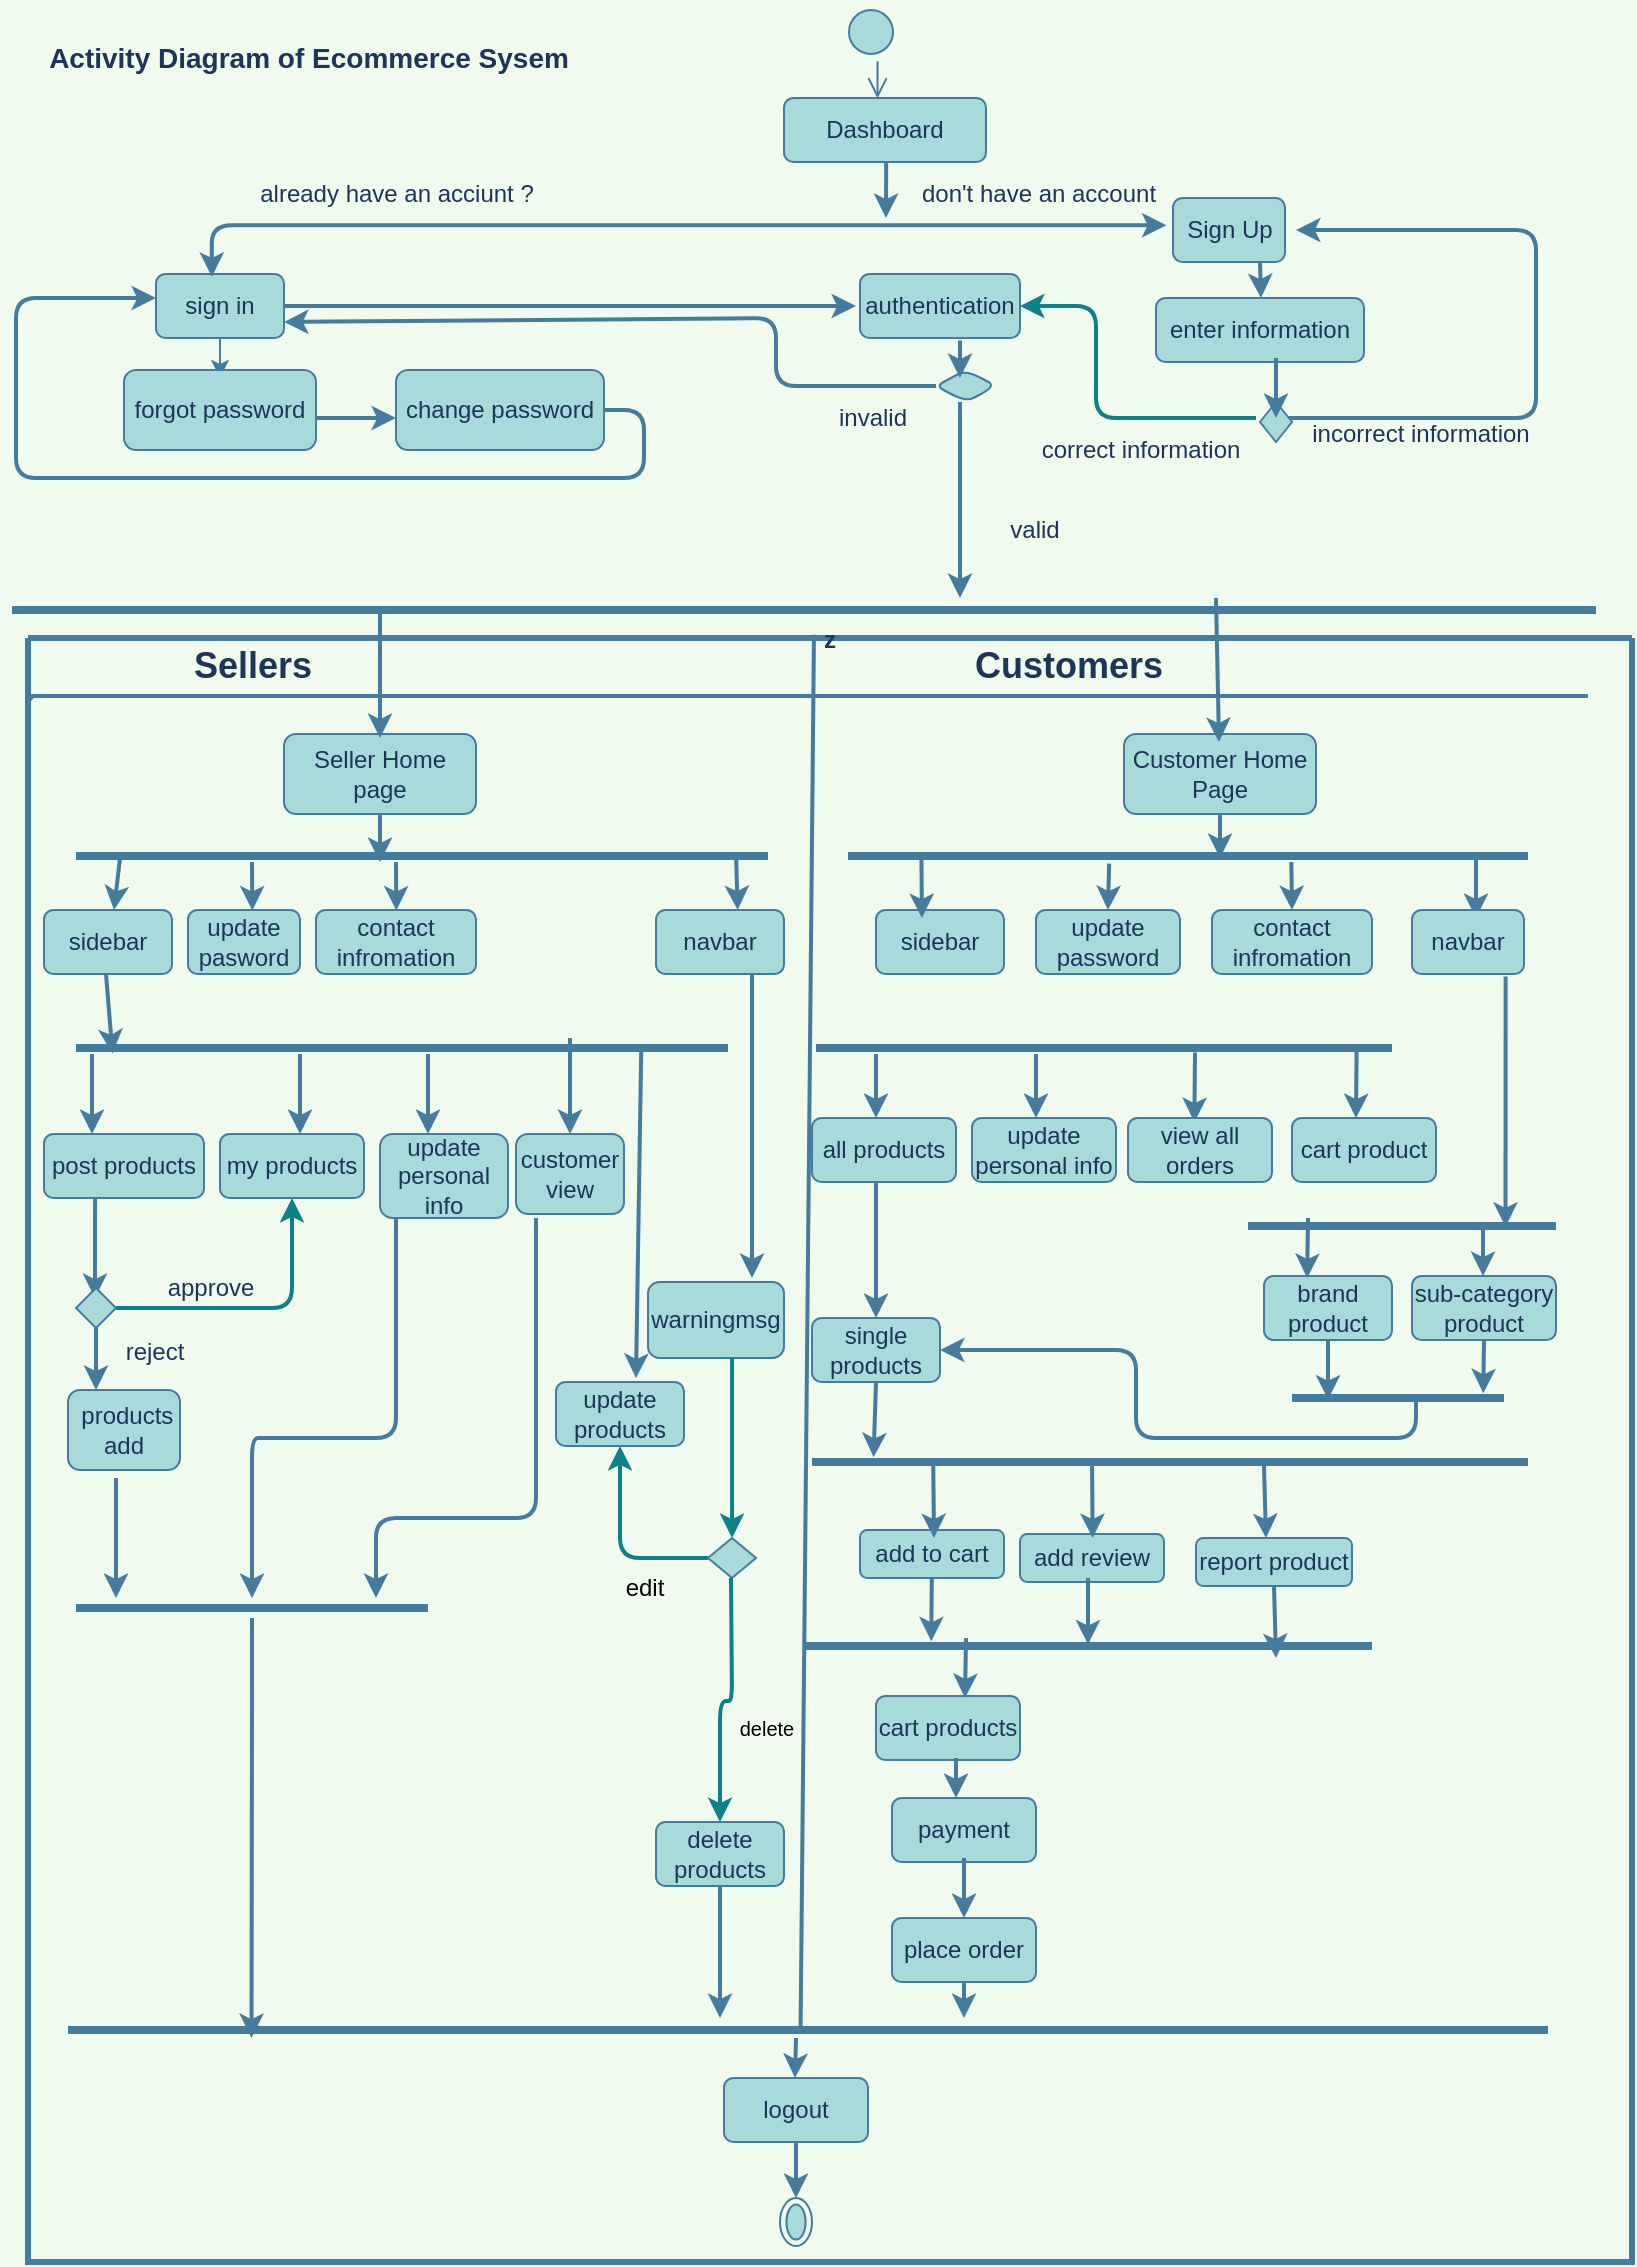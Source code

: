 <mxfile version="20.5.2" type="github">
  <diagram id="cb6AJk6jhVH4I8SNWXNZ" name="Page-1">
    <mxGraphModel dx="1038" dy="1740" grid="1" gridSize="10" guides="1" tooltips="1" connect="1" arrows="1" fold="1" page="1" pageScale="1" pageWidth="827" pageHeight="1169" background="#F1FAEE" math="0" shadow="0">
      <root>
        <mxCell id="0" />
        <mxCell id="1" parent="0" />
        <mxCell id="6mdkMLP5F0GnC8ThNtrV-1" value="" style="ellipse;html=1;shape=startState;fillColor=#A8DADC;strokeColor=#457B9D;fontColor=#1D3557;rounded=1;" parent="1" vertex="1">
          <mxGeometry x="422.5" y="-1168" width="30" height="30" as="geometry" />
        </mxCell>
        <mxCell id="6mdkMLP5F0GnC8ThNtrV-2" value="" style="edgeStyle=orthogonalEdgeStyle;html=1;verticalAlign=bottom;endArrow=open;endSize=8;labelBackgroundColor=#F1FAEE;strokeColor=#457B9D;fontColor=#1D3557;rounded=1;entryX=0.463;entryY=0.006;entryDx=0;entryDy=0;entryPerimeter=0;" parent="1" source="6mdkMLP5F0GnC8ThNtrV-1" target="6mdkMLP5F0GnC8ThNtrV-7" edge="1">
          <mxGeometry relative="1" as="geometry">
            <mxPoint x="415" y="-1120" as="targetPoint" />
            <Array as="points">
              <mxPoint x="441" y="-1140" />
              <mxPoint x="441" y="-1140" />
            </Array>
          </mxGeometry>
        </mxCell>
        <mxCell id="6mdkMLP5F0GnC8ThNtrV-4" style="edgeStyle=orthogonalEdgeStyle;orthogonalLoop=1;jettySize=auto;html=1;exitX=1;exitY=0.5;exitDx=0;exitDy=0;labelBackgroundColor=#F1FAEE;strokeColor=#457B9D;fontColor=#1D3557;rounded=1;strokeWidth=2;" parent="1" source="6mdkMLP5F0GnC8ThNtrV-5" edge="1">
          <mxGeometry relative="1" as="geometry">
            <mxPoint x="430" y="-1016" as="targetPoint" />
            <Array as="points">
              <mxPoint x="368" y="-1016" />
            </Array>
          </mxGeometry>
        </mxCell>
        <mxCell id="6mdkMLP5F0GnC8ThNtrV-5" value="sign in" style="whiteSpace=wrap;html=1;fillColor=#A8DADC;strokeColor=#457B9D;fontColor=#1D3557;rounded=1;" parent="1" vertex="1">
          <mxGeometry x="80" y="-1032" width="64" height="32" as="geometry" />
        </mxCell>
        <mxCell id="6mdkMLP5F0GnC8ThNtrV-6" value="Sign Up" style="whiteSpace=wrap;html=1;fillColor=#A8DADC;strokeColor=#457B9D;fontColor=#1D3557;rounded=1;" parent="1" vertex="1">
          <mxGeometry x="588.5" y="-1070" width="56" height="32" as="geometry" />
        </mxCell>
        <mxCell id="6mdkMLP5F0GnC8ThNtrV-7" value="Dashboard" style="whiteSpace=wrap;html=1;fillColor=#A8DADC;strokeColor=#457B9D;fontColor=#1D3557;rounded=1;" parent="1" vertex="1">
          <mxGeometry x="394" y="-1120" width="101" height="32" as="geometry" />
        </mxCell>
        <mxCell id="6mdkMLP5F0GnC8ThNtrV-9" value="already have an acciunt ?" style="text;html=1;resizable=0;autosize=1;align=center;verticalAlign=middle;points=[];fillColor=none;strokeColor=none;fontColor=#1D3557;rounded=1;" parent="1" vertex="1">
          <mxGeometry x="120" y="-1088" width="160" height="32" as="geometry" />
        </mxCell>
        <mxCell id="6mdkMLP5F0GnC8ThNtrV-11" value="enter information" style="whiteSpace=wrap;html=1;fillColor=#A8DADC;strokeColor=#457B9D;fontColor=#1D3557;rounded=1;" parent="1" vertex="1">
          <mxGeometry x="580" y="-1020" width="104" height="32" as="geometry" />
        </mxCell>
        <mxCell id="6mdkMLP5F0GnC8ThNtrV-16" value="" style="endArrow=classic;html=1;exitX=0.5;exitY=1;exitDx=0;exitDy=0;labelBackgroundColor=#F1FAEE;strokeColor=#457B9D;fontColor=#1D3557;rounded=1;" parent="1" source="6mdkMLP5F0GnC8ThNtrV-5" edge="1">
          <mxGeometry width="50" height="50" relative="1" as="geometry">
            <mxPoint x="104" y="-984" as="sourcePoint" />
            <mxPoint x="112" y="-980" as="targetPoint" />
            <Array as="points" />
          </mxGeometry>
        </mxCell>
        <mxCell id="6mdkMLP5F0GnC8ThNtrV-17" value="forgot password" style="whiteSpace=wrap;html=1;fillColor=#A8DADC;strokeColor=#457B9D;fontColor=#1D3557;rounded=1;" parent="1" vertex="1">
          <mxGeometry x="64" y="-984" width="96" height="40" as="geometry" />
        </mxCell>
        <mxCell id="6mdkMLP5F0GnC8ThNtrV-18" value="" style="endArrow=classic;html=1;labelBackgroundColor=#F1FAEE;strokeColor=#457B9D;fontColor=#1D3557;rounded=1;strokeWidth=2;" parent="1" edge="1">
          <mxGeometry width="50" height="50" relative="1" as="geometry">
            <mxPoint x="160" y="-960" as="sourcePoint" />
            <mxPoint x="200" y="-960" as="targetPoint" />
          </mxGeometry>
        </mxCell>
        <mxCell id="6mdkMLP5F0GnC8ThNtrV-19" style="edgeStyle=orthogonalEdgeStyle;orthogonalLoop=1;jettySize=auto;html=1;exitX=1;exitY=0.5;exitDx=0;exitDy=0;labelBackgroundColor=#F1FAEE;strokeColor=#457B9D;fontColor=#1D3557;rounded=1;strokeWidth=2;" parent="1" source="6mdkMLP5F0GnC8ThNtrV-20" edge="1">
          <mxGeometry relative="1" as="geometry">
            <mxPoint x="80" y="-1020" as="targetPoint" />
            <Array as="points">
              <mxPoint x="324" y="-964" />
              <mxPoint x="324" y="-930" />
              <mxPoint x="10" y="-930" />
              <mxPoint x="10" y="-1020" />
            </Array>
          </mxGeometry>
        </mxCell>
        <mxCell id="6mdkMLP5F0GnC8ThNtrV-20" value="change password" style="whiteSpace=wrap;html=1;fillStyle=auto;fillColor=#A8DADC;strokeColor=#457B9D;fontColor=#1D3557;rounded=1;" parent="1" vertex="1">
          <mxGeometry x="200" y="-984" width="104" height="40" as="geometry" />
        </mxCell>
        <mxCell id="6mdkMLP5F0GnC8ThNtrV-25" value="incorrect information" style="text;html=1;resizable=0;autosize=1;align=center;verticalAlign=middle;points=[];fillColor=none;strokeColor=none;fontColor=#1D3557;rounded=1;" parent="1" vertex="1">
          <mxGeometry x="648" y="-968" width="128" height="32" as="geometry" />
        </mxCell>
        <mxCell id="6mdkMLP5F0GnC8ThNtrV-26" value="" style="endArrow=none;html=1;strokeWidth=4;labelBackgroundColor=#F1FAEE;strokeColor=#457B9D;fontColor=#1D3557;rounded=1;" parent="1" edge="1">
          <mxGeometry relative="1" as="geometry">
            <mxPoint x="8" y="-864" as="sourcePoint" />
            <mxPoint x="800" y="-864" as="targetPoint" />
          </mxGeometry>
        </mxCell>
        <mxCell id="6mdkMLP5F0GnC8ThNtrV-27" value="correct information" style="text;html=1;resizable=0;autosize=1;align=center;verticalAlign=middle;points=[];fillColor=none;strokeColor=none;fontColor=#1D3557;rounded=1;" parent="1" vertex="1">
          <mxGeometry x="512" y="-960" width="120" height="32" as="geometry" />
        </mxCell>
        <object label="z" id="6mdkMLP5F0GnC8ThNtrV-28">
          <mxCell style="swimlane;startSize=0;strokeWidth=3;fillColor=#A8DADC;strokeColor=#457B9D;fontColor=#1D3557;rounded=1;" parent="1" vertex="1">
            <mxGeometry x="16" y="-850" width="802" height="812" as="geometry" />
          </mxCell>
        </object>
        <mxCell id="6mdkMLP5F0GnC8ThNtrV-30" value="Customers" style="text;html=1;resizable=0;autosize=1;align=center;verticalAlign=middle;points=[];fillColor=none;strokeColor=none;strokeWidth=2;shadow=0;glass=0;fontStyle=1;labelBorderColor=none;spacingTop=3;fontSize=18;fontColor=#1D3557;rounded=1;" parent="6mdkMLP5F0GnC8ThNtrV-28" vertex="1">
          <mxGeometry x="464" y="-8" width="112" height="40" as="geometry" />
        </mxCell>
        <mxCell id="6mdkMLP5F0GnC8ThNtrV-31" value="Sellers" style="text;html=1;resizable=0;autosize=1;align=center;verticalAlign=middle;points=[];fillColor=none;strokeColor=none;strokeWidth=2;shadow=0;glass=0;fontStyle=1;labelBorderColor=none;spacingTop=3;fontSize=18;fontColor=#1D3557;rounded=1;" parent="6mdkMLP5F0GnC8ThNtrV-28" vertex="1">
          <mxGeometry x="72" y="-8" width="80" height="40" as="geometry" />
        </mxCell>
        <mxCell id="6mdkMLP5F0GnC8ThNtrV-32" value="" style="endArrow=none;html=1;strokeWidth=2;labelBackgroundColor=#F1FAEE;strokeColor=#457B9D;fontColor=#1D3557;rounded=1;" parent="6mdkMLP5F0GnC8ThNtrV-28" target="6mdkMLP5F0GnC8ThNtrV-28" edge="1">
          <mxGeometry width="50" height="50" relative="1" as="geometry">
            <mxPoint x="2" y="31" as="sourcePoint" />
            <mxPoint x="992" y="32" as="targetPoint" />
          </mxGeometry>
        </mxCell>
        <mxCell id="6mdkMLP5F0GnC8ThNtrV-35" value="Seller Home page" style="whiteSpace=wrap;html=1;fillColor=#A8DADC;strokeColor=#457B9D;fontColor=#1D3557;rounded=1;" parent="6mdkMLP5F0GnC8ThNtrV-28" vertex="1">
          <mxGeometry x="128" y="48" width="96" height="40" as="geometry" />
        </mxCell>
        <mxCell id="6mdkMLP5F0GnC8ThNtrV-36" value="" style="line;strokeWidth=4;html=1;shadow=0;glass=0;labelBackgroundColor=none;labelBorderColor=none;fontFamily=Times New Roman;fontSize=18;fillColor=#A8DADC;strokeColor=#457B9D;fontColor=#1D3557;rounded=1;" parent="6mdkMLP5F0GnC8ThNtrV-28" vertex="1">
          <mxGeometry x="24" y="104" width="346" height="10" as="geometry" />
        </mxCell>
        <mxCell id="6mdkMLP5F0GnC8ThNtrV-37" value="" style="edgeStyle=none;orthogonalLoop=1;jettySize=auto;html=1;strokeWidth=2;fontSize=19;labelBackgroundColor=#F1FAEE;strokeColor=#457B9D;fontColor=#1D3557;rounded=1;" parent="6mdkMLP5F0GnC8ThNtrV-28" edge="1">
          <mxGeometry width="80" relative="1" as="geometry">
            <mxPoint x="176" y="88" as="sourcePoint" />
            <mxPoint x="176" y="112" as="targetPoint" />
            <Array as="points" />
          </mxGeometry>
        </mxCell>
        <mxCell id="6mdkMLP5F0GnC8ThNtrV-38" value="Customer Home Page" style="whiteSpace=wrap;html=1;fillColor=#A8DADC;strokeColor=#457B9D;fontColor=#1D3557;rounded=1;" parent="6mdkMLP5F0GnC8ThNtrV-28" vertex="1">
          <mxGeometry x="548" y="48" width="96" height="40" as="geometry" />
        </mxCell>
        <mxCell id="6mdkMLP5F0GnC8ThNtrV-39" value="" style="edgeStyle=none;orthogonalLoop=1;jettySize=auto;html=1;strokeWidth=2;fontSize=19;labelBackgroundColor=#F1FAEE;strokeColor=#457B9D;fontColor=#1D3557;rounded=1;exitX=0.5;exitY=1;exitDx=0;exitDy=0;" parent="6mdkMLP5F0GnC8ThNtrV-28" edge="1" source="6mdkMLP5F0GnC8ThNtrV-38">
          <mxGeometry width="80" relative="1" as="geometry">
            <mxPoint x="448" y="88" as="sourcePoint" />
            <mxPoint x="596" y="110" as="targetPoint" />
            <Array as="points" />
          </mxGeometry>
        </mxCell>
        <mxCell id="6mdkMLP5F0GnC8ThNtrV-42" value="sidebar" style="whiteSpace=wrap;html=1;fillColor=#A8DADC;strokeColor=#457B9D;fontColor=#1D3557;rounded=1;" parent="6mdkMLP5F0GnC8ThNtrV-28" vertex="1">
          <mxGeometry x="8" y="136" width="64" height="32" as="geometry" />
        </mxCell>
        <mxCell id="6mdkMLP5F0GnC8ThNtrV-43" value="contact infromation" style="whiteSpace=wrap;html=1;fillColor=#A8DADC;strokeColor=#457B9D;fontColor=#1D3557;rounded=1;" parent="6mdkMLP5F0GnC8ThNtrV-28" vertex="1">
          <mxGeometry x="144" y="136" width="80" height="32" as="geometry" />
        </mxCell>
        <mxCell id="6mdkMLP5F0GnC8ThNtrV-44" value="" style="line;strokeWidth=4;html=1;shadow=0;glass=0;labelBackgroundColor=none;labelBorderColor=none;fontFamily=Times New Roman;fontSize=18;fillColor=#A8DADC;strokeColor=#457B9D;fontColor=#1D3557;rounded=1;" parent="6mdkMLP5F0GnC8ThNtrV-28" vertex="1">
          <mxGeometry x="24" y="200" width="326" height="10" as="geometry" />
        </mxCell>
        <mxCell id="6mdkMLP5F0GnC8ThNtrV-45" value="" style="edgeStyle=none;orthogonalLoop=1;jettySize=auto;html=1;strokeWidth=2;fontSize=19;labelBackgroundColor=#F1FAEE;strokeColor=#457B9D;fontColor=#1D3557;rounded=1;" parent="6mdkMLP5F0GnC8ThNtrV-28" edge="1">
          <mxGeometry width="80" relative="1" as="geometry">
            <mxPoint x="32" y="208" as="sourcePoint" />
            <mxPoint x="32" y="248" as="targetPoint" />
            <Array as="points" />
          </mxGeometry>
        </mxCell>
        <mxCell id="6mdkMLP5F0GnC8ThNtrV-46" value="post products" style="whiteSpace=wrap;html=1;fillColor=#A8DADC;strokeColor=#457B9D;fontColor=#1D3557;rounded=1;" parent="6mdkMLP5F0GnC8ThNtrV-28" vertex="1">
          <mxGeometry x="8" y="248" width="80" height="32" as="geometry" />
        </mxCell>
        <mxCell id="6mdkMLP5F0GnC8ThNtrV-47" value="my products" style="whiteSpace=wrap;html=1;fillColor=#A8DADC;strokeColor=#457B9D;fontColor=#1D3557;rounded=1;" parent="6mdkMLP5F0GnC8ThNtrV-28" vertex="1">
          <mxGeometry x="96" y="248" width="72" height="32" as="geometry" />
        </mxCell>
        <mxCell id="6mdkMLP5F0GnC8ThNtrV-48" value="" style="line;strokeWidth=4;html=1;shadow=0;glass=0;labelBackgroundColor=none;labelBorderColor=none;fontFamily=Times New Roman;fontSize=18;fillColor=#A8DADC;strokeColor=#457B9D;fontColor=#1D3557;rounded=1;" parent="6mdkMLP5F0GnC8ThNtrV-28" vertex="1">
          <mxGeometry x="410" y="104" width="340" height="10" as="geometry" />
        </mxCell>
        <mxCell id="6mdkMLP5F0GnC8ThNtrV-49" value="sidebar" style="whiteSpace=wrap;html=1;fillColor=#A8DADC;strokeColor=#457B9D;fontColor=#1D3557;rounded=1;" parent="6mdkMLP5F0GnC8ThNtrV-28" vertex="1">
          <mxGeometry x="424" y="136" width="64" height="32" as="geometry" />
        </mxCell>
        <mxCell id="6mdkMLP5F0GnC8ThNtrV-50" value="" style="edgeStyle=none;orthogonalLoop=1;jettySize=auto;html=1;strokeWidth=2;fontSize=19;labelBackgroundColor=#F1FAEE;strokeColor=#457B9D;fontColor=#1D3557;rounded=1;entryX=0.5;entryY=0;entryDx=0;entryDy=0;exitX=0.652;exitY=0.8;exitDx=0;exitDy=0;exitPerimeter=0;" parent="6mdkMLP5F0GnC8ThNtrV-28" source="6mdkMLP5F0GnC8ThNtrV-48" edge="1" target="6mdkMLP5F0GnC8ThNtrV-51">
          <mxGeometry width="80" relative="1" as="geometry">
            <mxPoint x="594" y="109" as="sourcePoint" />
            <mxPoint x="532" y="136" as="targetPoint" />
            <Array as="points" />
          </mxGeometry>
        </mxCell>
        <mxCell id="6mdkMLP5F0GnC8ThNtrV-51" value="contact infromation" style="whiteSpace=wrap;html=1;fillColor=#A8DADC;strokeColor=#457B9D;fontColor=#1D3557;rounded=1;" parent="6mdkMLP5F0GnC8ThNtrV-28" vertex="1">
          <mxGeometry x="592" y="136" width="80" height="32" as="geometry" />
        </mxCell>
        <mxCell id="6mdkMLP5F0GnC8ThNtrV-53" value="" style="line;strokeWidth=4;html=1;shadow=0;glass=0;labelBackgroundColor=none;labelBorderColor=none;fontFamily=Times New Roman;fontSize=18;fillColor=#A8DADC;strokeColor=#457B9D;fontColor=#1D3557;rounded=1;" parent="6mdkMLP5F0GnC8ThNtrV-28" vertex="1">
          <mxGeometry x="394" y="200" width="288" height="10" as="geometry" />
        </mxCell>
        <mxCell id="6mdkMLP5F0GnC8ThNtrV-54" value="all products" style="whiteSpace=wrap;html=1;fillColor=#A8DADC;strokeColor=#457B9D;fontColor=#1D3557;rounded=1;" parent="6mdkMLP5F0GnC8ThNtrV-28" vertex="1">
          <mxGeometry x="392" y="240" width="72" height="32" as="geometry" />
        </mxCell>
        <mxCell id="6mdkMLP5F0GnC8ThNtrV-56" value="" style="edgeStyle=none;orthogonalLoop=1;jettySize=auto;html=1;strokeWidth=2;fontSize=19;labelBackgroundColor=#F1FAEE;strokeColor=#457B9D;fontColor=#1D3557;rounded=1;" parent="6mdkMLP5F0GnC8ThNtrV-28" edge="1">
          <mxGeometry width="80" relative="1" as="geometry">
            <mxPoint x="424" y="208" as="sourcePoint" />
            <mxPoint x="424" y="240" as="targetPoint" />
            <Array as="points" />
          </mxGeometry>
        </mxCell>
        <mxCell id="6mdkMLP5F0GnC8ThNtrV-57" value="" style="edgeStyle=none;orthogonalLoop=1;jettySize=auto;html=1;strokeWidth=2;fontSize=19;entryX=0.056;entryY=0.78;entryDx=0;entryDy=0;entryPerimeter=0;labelBackgroundColor=#F1FAEE;strokeColor=#457B9D;fontColor=#1D3557;rounded=1;" parent="6mdkMLP5F0GnC8ThNtrV-28" target="6mdkMLP5F0GnC8ThNtrV-44" edge="1">
          <mxGeometry width="80" relative="1" as="geometry">
            <mxPoint x="39" y="168" as="sourcePoint" />
            <mxPoint x="64.72" y="204.792" as="targetPoint" />
            <Array as="points" />
          </mxGeometry>
        </mxCell>
        <mxCell id="6mdkMLP5F0GnC8ThNtrV-58" value="" style="edgeStyle=none;orthogonalLoop=1;jettySize=auto;html=1;strokeWidth=2;fontSize=19;labelBackgroundColor=#F1FAEE;strokeColor=#457B9D;fontColor=#1D3557;rounded=1;" parent="6mdkMLP5F0GnC8ThNtrV-28" edge="1">
          <mxGeometry width="80" relative="1" as="geometry">
            <mxPoint x="200" y="208" as="sourcePoint" />
            <mxPoint x="200" y="248" as="targetPoint" />
            <Array as="points" />
          </mxGeometry>
        </mxCell>
        <mxCell id="6mdkMLP5F0GnC8ThNtrV-59" value="" style="edgeStyle=none;orthogonalLoop=1;jettySize=auto;html=1;strokeWidth=2;fontSize=19;labelBackgroundColor=#F1FAEE;strokeColor=#457B9D;fontColor=#1D3557;rounded=1;" parent="6mdkMLP5F0GnC8ThNtrV-28" edge="1">
          <mxGeometry width="80" relative="1" as="geometry">
            <mxPoint x="136" y="208" as="sourcePoint" />
            <mxPoint x="136" y="248" as="targetPoint" />
            <Array as="points" />
          </mxGeometry>
        </mxCell>
        <mxCell id="6mdkMLP5F0GnC8ThNtrV-60" value="navbar" style="whiteSpace=wrap;html=1;fillStyle=auto;strokeColor=#457B9D;fontColor=#1D3557;fillColor=#A8DADC;rounded=1;" parent="6mdkMLP5F0GnC8ThNtrV-28" vertex="1">
          <mxGeometry x="314" y="136" width="64" height="32" as="geometry" />
        </mxCell>
        <mxCell id="6mdkMLP5F0GnC8ThNtrV-69" value="update&lt;br&gt;pasword" style="whiteSpace=wrap;html=1;fillColor=#A8DADC;strokeColor=#457B9D;fontColor=#1D3557;rounded=1;" parent="6mdkMLP5F0GnC8ThNtrV-28" vertex="1">
          <mxGeometry x="80" y="136" width="56" height="32" as="geometry" />
        </mxCell>
        <mxCell id="6mdkMLP5F0GnC8ThNtrV-70" value="" style="edgeStyle=none;orthogonalLoop=1;jettySize=auto;html=1;strokeWidth=2;fontSize=19;exitX=0.384;exitY=0.88;exitDx=0;exitDy=0;exitPerimeter=0;labelBackgroundColor=#F1FAEE;strokeColor=#457B9D;fontColor=#1D3557;rounded=1;entryX=0.5;entryY=0;entryDx=0;entryDy=0;" parent="6mdkMLP5F0GnC8ThNtrV-28" edge="1" target="6mdkMLP5F0GnC8ThNtrV-84" source="6mdkMLP5F0GnC8ThNtrV-48">
          <mxGeometry width="80" relative="1" as="geometry">
            <mxPoint x="456.42" y="112" as="sourcePoint" />
            <mxPoint x="456.004" y="136.2" as="targetPoint" />
            <Array as="points" />
          </mxGeometry>
        </mxCell>
        <mxCell id="6mdkMLP5F0GnC8ThNtrV-72" value="" style="edgeStyle=none;orthogonalLoop=1;jettySize=auto;html=1;strokeWidth=2;fontSize=19;exitX=0.064;exitY=0.48;exitDx=0;exitDy=0;exitPerimeter=0;labelBackgroundColor=#F1FAEE;strokeColor=#457B9D;fontColor=#1D3557;rounded=1;" parent="6mdkMLP5F0GnC8ThNtrV-28" source="6mdkMLP5F0GnC8ThNtrV-36" edge="1">
          <mxGeometry width="80" relative="1" as="geometry">
            <mxPoint x="72" y="120" as="sourcePoint" />
            <mxPoint x="43" y="136" as="targetPoint" />
            <Array as="points" />
          </mxGeometry>
        </mxCell>
        <mxCell id="6mdkMLP5F0GnC8ThNtrV-73" value="" style="edgeStyle=none;orthogonalLoop=1;jettySize=auto;html=1;strokeWidth=2;fontSize=19;exitX=0.076;exitY=0.78;exitDx=0;exitDy=0;exitPerimeter=0;labelBackgroundColor=#F1FAEE;strokeColor=#457B9D;fontColor=#1D3557;rounded=1;" parent="6mdkMLP5F0GnC8ThNtrV-28" edge="1">
          <mxGeometry width="80" relative="1" as="geometry">
            <mxPoint x="112" y="112" as="sourcePoint" />
            <mxPoint x="112.152" y="136.2" as="targetPoint" />
            <Array as="points" />
          </mxGeometry>
        </mxCell>
        <mxCell id="6mdkMLP5F0GnC8ThNtrV-74" value="" style="edgeStyle=none;orthogonalLoop=1;jettySize=auto;html=1;strokeWidth=2;fontSize=19;exitX=0.076;exitY=0.78;exitDx=0;exitDy=0;exitPerimeter=0;labelBackgroundColor=#F1FAEE;strokeColor=#457B9D;fontColor=#1D3557;rounded=1;" parent="6mdkMLP5F0GnC8ThNtrV-28" edge="1">
          <mxGeometry width="80" relative="1" as="geometry">
            <mxPoint x="184" y="112" as="sourcePoint" />
            <mxPoint x="184.152" y="136.2" as="targetPoint" />
            <Array as="points" />
          </mxGeometry>
        </mxCell>
        <mxCell id="6mdkMLP5F0GnC8ThNtrV-75" value="" style="edgeStyle=none;orthogonalLoop=1;jettySize=auto;html=1;strokeWidth=2;fontSize=19;exitX=0.954;exitY=0.64;exitDx=0;exitDy=0;exitPerimeter=0;labelBackgroundColor=#F1FAEE;strokeColor=#457B9D;fontColor=#1D3557;rounded=1;entryX=0.638;entryY=0;entryDx=0;entryDy=0;entryPerimeter=0;" parent="6mdkMLP5F0GnC8ThNtrV-28" edge="1" target="6mdkMLP5F0GnC8ThNtrV-60" source="6mdkMLP5F0GnC8ThNtrV-36">
          <mxGeometry width="80" relative="1" as="geometry">
            <mxPoint x="264" y="112" as="sourcePoint" />
            <mxPoint x="264.152" y="136.2" as="targetPoint" />
            <Array as="points" />
          </mxGeometry>
        </mxCell>
        <mxCell id="6mdkMLP5F0GnC8ThNtrV-76" value="" style="edgeStyle=none;orthogonalLoop=1;jettySize=auto;html=1;strokeWidth=2;fontSize=19;labelBackgroundColor=#F1FAEE;strokeColor=#457B9D;fontColor=#1D3557;rounded=1;" parent="6mdkMLP5F0GnC8ThNtrV-28" edge="1">
          <mxGeometry width="80" relative="1" as="geometry">
            <mxPoint x="724" y="110" as="sourcePoint" />
            <mxPoint x="724" y="140" as="targetPoint" />
            <Array as="points" />
          </mxGeometry>
        </mxCell>
        <mxCell id="6mdkMLP5F0GnC8ThNtrV-80" value="" style="edgeStyle=none;orthogonalLoop=1;jettySize=auto;html=1;strokeWidth=2;fontSize=19;labelBackgroundColor=#F1FAEE;strokeColor=#457B9D;fontColor=#1D3557;rounded=1;" parent="6mdkMLP5F0GnC8ThNtrV-28" edge="1">
          <mxGeometry width="80" relative="1" as="geometry">
            <mxPoint x="504" y="208" as="sourcePoint" />
            <mxPoint x="504" y="240" as="targetPoint" />
            <Array as="points" />
          </mxGeometry>
        </mxCell>
        <mxCell id="6mdkMLP5F0GnC8ThNtrV-81" value="" style="edgeStyle=none;orthogonalLoop=1;jettySize=auto;html=1;strokeWidth=2;fontSize=19;labelBackgroundColor=#F1FAEE;strokeColor=#457B9D;fontColor=#1D3557;rounded=1;entryX=0.461;entryY=0.063;entryDx=0;entryDy=0;entryPerimeter=0;exitX=0.658;exitY=0.72;exitDx=0;exitDy=0;exitPerimeter=0;" parent="6mdkMLP5F0GnC8ThNtrV-28" target="6mdkMLP5F0GnC8ThNtrV-82" edge="1" source="6mdkMLP5F0GnC8ThNtrV-53">
          <mxGeometry width="80" relative="1" as="geometry">
            <mxPoint x="577" y="208" as="sourcePoint" />
            <mxPoint x="592" y="240" as="targetPoint" />
            <Array as="points" />
          </mxGeometry>
        </mxCell>
        <mxCell id="6mdkMLP5F0GnC8ThNtrV-82" value="view all orders" style="whiteSpace=wrap;html=1;fillColor=#A8DADC;strokeColor=#457B9D;fontColor=#1D3557;rounded=1;" parent="6mdkMLP5F0GnC8ThNtrV-28" vertex="1">
          <mxGeometry x="550" y="240" width="72" height="32" as="geometry" />
        </mxCell>
        <mxCell id="6mdkMLP5F0GnC8ThNtrV-83" value="navbar" style="whiteSpace=wrap;html=1;fillColor=#A8DADC;strokeColor=#457B9D;fontColor=#1D3557;rounded=1;" parent="6mdkMLP5F0GnC8ThNtrV-28" vertex="1">
          <mxGeometry x="692" y="136" width="56" height="32" as="geometry" />
        </mxCell>
        <mxCell id="6mdkMLP5F0GnC8ThNtrV-84" value="update password" style="whiteSpace=wrap;html=1;fillStyle=auto;strokeColor=#457B9D;fontColor=#1D3557;fillColor=#A8DADC;rounded=1;" parent="6mdkMLP5F0GnC8ThNtrV-28" vertex="1">
          <mxGeometry x="504" y="136" width="72" height="32" as="geometry" />
        </mxCell>
        <mxCell id="6mdkMLP5F0GnC8ThNtrV-85" value="" style="line;strokeWidth=4;html=1;shadow=0;glass=0;labelBackgroundColor=none;labelBorderColor=none;fontFamily=Times New Roman;fontSize=18;fillColor=#A8DADC;strokeColor=#457B9D;fontColor=#1D3557;rounded=1;" parent="6mdkMLP5F0GnC8ThNtrV-28" vertex="1">
          <mxGeometry x="610" y="290" width="154" height="8" as="geometry" />
        </mxCell>
        <mxCell id="6mdkMLP5F0GnC8ThNtrV-86" value="update personal info" style="whiteSpace=wrap;html=1;fillColor=#A8DADC;strokeColor=#457B9D;fontColor=#1D3557;rounded=1;" parent="6mdkMLP5F0GnC8ThNtrV-28" vertex="1">
          <mxGeometry x="472" y="240" width="72" height="32" as="geometry" />
        </mxCell>
        <mxCell id="6mdkMLP5F0GnC8ThNtrV-87" value="" style="edgeStyle=none;orthogonalLoop=1;jettySize=auto;html=1;strokeWidth=2;fontSize=19;labelBackgroundColor=#F1FAEE;strokeColor=#457B9D;fontColor=#1D3557;rounded=1;exitX=0.836;exitY=1.038;exitDx=0;exitDy=0;exitPerimeter=0;entryX=0.836;entryY=0.55;entryDx=0;entryDy=0;entryPerimeter=0;" parent="6mdkMLP5F0GnC8ThNtrV-28" source="6mdkMLP5F0GnC8ThNtrV-83" target="6mdkMLP5F0GnC8ThNtrV-85" edge="1">
          <mxGeometry width="80" relative="1" as="geometry">
            <mxPoint x="616" y="168" as="sourcePoint" />
            <mxPoint x="624" y="232" as="targetPoint" />
            <Array as="points" />
          </mxGeometry>
        </mxCell>
        <mxCell id="6mdkMLP5F0GnC8ThNtrV-88" value="cart products" style="whiteSpace=wrap;html=1;fillColor=#A8DADC;strokeColor=#457B9D;fontColor=#1D3557;rounded=1;" parent="6mdkMLP5F0GnC8ThNtrV-28" vertex="1">
          <mxGeometry x="424" y="529" width="72" height="32" as="geometry" />
        </mxCell>
        <mxCell id="6mdkMLP5F0GnC8ThNtrV-89" value="sub-category&lt;br&gt;product" style="whiteSpace=wrap;html=1;fillColor=#A8DADC;strokeColor=#457B9D;fontColor=#1D3557;rounded=1;" parent="6mdkMLP5F0GnC8ThNtrV-28" vertex="1">
          <mxGeometry x="692" y="319" width="72" height="32" as="geometry" />
        </mxCell>
        <mxCell id="6mdkMLP5F0GnC8ThNtrV-90" value="" style="line;strokeWidth=4;html=1;shadow=0;glass=0;labelBackgroundColor=none;labelBorderColor=none;fontFamily=Times New Roman;fontSize=18;fillColor=#A8DADC;strokeColor=#457B9D;fontColor=#1D3557;rounded=1;" parent="6mdkMLP5F0GnC8ThNtrV-28" vertex="1">
          <mxGeometry x="392" y="408" width="358" height="8" as="geometry" />
        </mxCell>
        <mxCell id="6mdkMLP5F0GnC8ThNtrV-91" value="" style="edgeStyle=none;orthogonalLoop=1;jettySize=auto;html=1;strokeWidth=2;fontSize=19;labelBackgroundColor=#F1FAEE;strokeColor=#457B9D;fontColor=#1D3557;rounded=1;" parent="6mdkMLP5F0GnC8ThNtrV-28" edge="1">
          <mxGeometry width="80" relative="1" as="geometry">
            <mxPoint x="424" y="272" as="sourcePoint" />
            <mxPoint x="424" y="340" as="targetPoint" />
            <Array as="points" />
          </mxGeometry>
        </mxCell>
        <mxCell id="6mdkMLP5F0GnC8ThNtrV-93" value="" style="line;strokeWidth=4;html=1;shadow=0;glass=0;labelBackgroundColor=none;labelBorderColor=none;fontFamily=Times New Roman;fontSize=18;fillColor=#A8DADC;strokeColor=#457B9D;fontColor=#1D3557;rounded=1;" parent="6mdkMLP5F0GnC8ThNtrV-28" vertex="1">
          <mxGeometry x="388" y="500" width="284" height="8" as="geometry" />
        </mxCell>
        <mxCell id="6mdkMLP5F0GnC8ThNtrV-94" value="" style="edgeStyle=none;orthogonalLoop=1;jettySize=auto;html=1;strokeWidth=2;fontSize=19;labelBackgroundColor=#F1FAEE;strokeColor=#457B9D;fontColor=#1D3557;rounded=1;exitX=0.673;exitY=0.38;exitDx=0;exitDy=0;exitPerimeter=0;" parent="6mdkMLP5F0GnC8ThNtrV-28" edge="1">
          <mxGeometry width="80" relative="1" as="geometry">
            <mxPoint x="727.5" y="295" as="sourcePoint" />
            <mxPoint x="727.5" y="319" as="targetPoint" />
            <Array as="points" />
          </mxGeometry>
        </mxCell>
        <mxCell id="6mdkMLP5F0GnC8ThNtrV-96" value="" style="edgeStyle=none;orthogonalLoop=1;jettySize=auto;html=1;strokeWidth=2;fontSize=19;labelBackgroundColor=#F1FAEE;strokeColor=#457B9D;fontColor=#1D3557;rounded=1;entryX=0.086;entryY=0.2;entryDx=0;entryDy=0;entryPerimeter=0;exitX=0.5;exitY=1;exitDx=0;exitDy=0;" parent="6mdkMLP5F0GnC8ThNtrV-28" edge="1" target="6mdkMLP5F0GnC8ThNtrV-90" source="Oom5tAi8eLz5absGuY6V-40">
          <mxGeometry width="80" relative="1" as="geometry">
            <mxPoint x="496" y="352" as="sourcePoint" />
            <mxPoint x="496" y="384" as="targetPoint" />
            <Array as="points" />
          </mxGeometry>
        </mxCell>
        <mxCell id="6mdkMLP5F0GnC8ThNtrV-97" value="" style="edgeStyle=none;orthogonalLoop=1;jettySize=auto;html=1;strokeWidth=2;fontSize=19;labelBackgroundColor=#F1FAEE;strokeColor=#457B9D;fontColor=#1D3557;rounded=1;exitX=0.5;exitY=1;exitDx=0;exitDy=0;entryX=0.902;entryY=0.2;entryDx=0;entryDy=0;entryPerimeter=0;" parent="6mdkMLP5F0GnC8ThNtrV-28" edge="1" target="Oom5tAi8eLz5absGuY6V-57" source="6mdkMLP5F0GnC8ThNtrV-89">
          <mxGeometry width="80" relative="1" as="geometry">
            <mxPoint x="576" y="352" as="sourcePoint" />
            <mxPoint x="728" y="410" as="targetPoint" />
            <Array as="points" />
          </mxGeometry>
        </mxCell>
        <mxCell id="6mdkMLP5F0GnC8ThNtrV-98" value="" style="edgeStyle=none;orthogonalLoop=1;jettySize=auto;html=1;strokeWidth=2;fontSize=19;labelBackgroundColor=#F1FAEE;strokeColor=#457B9D;fontColor=#1D3557;rounded=1;exitX=0.5;exitY=1;exitDx=0;exitDy=0;" parent="6mdkMLP5F0GnC8ThNtrV-28" edge="1" source="vLmXRLPQjOQuXW0ET_Cy-5">
          <mxGeometry width="80" relative="1" as="geometry">
            <mxPoint x="512" y="376" as="sourcePoint" />
            <mxPoint x="624" y="510" as="targetPoint" />
            <Array as="points" />
          </mxGeometry>
        </mxCell>
        <mxCell id="6mdkMLP5F0GnC8ThNtrV-102" value="" style="edgeStyle=none;orthogonalLoop=1;jettySize=auto;html=1;strokeWidth=2;fontSize=19;labelBackgroundColor=#F1FAEE;strokeColor=#457B9D;fontColor=#1D3557;rounded=1;entryX=0.5;entryY=0;entryDx=0;entryDy=0;" parent="6mdkMLP5F0GnC8ThNtrV-28" edge="1" target="6mdkMLP5F0GnC8ThNtrV-105">
          <mxGeometry width="80" relative="1" as="geometry">
            <mxPoint x="271" y="200" as="sourcePoint" />
            <mxPoint x="272" y="256" as="targetPoint" />
            <Array as="points" />
          </mxGeometry>
        </mxCell>
        <mxCell id="6mdkMLP5F0GnC8ThNtrV-103" value="update personal info" style="whiteSpace=wrap;html=1;fillColor=#A8DADC;strokeColor=#457B9D;fontColor=#1D3557;rounded=1;" parent="6mdkMLP5F0GnC8ThNtrV-28" vertex="1">
          <mxGeometry x="176" y="248" width="64" height="42" as="geometry" />
        </mxCell>
        <mxCell id="6mdkMLP5F0GnC8ThNtrV-105" value="customer view" style="whiteSpace=wrap;html=1;fillColor=#A8DADC;strokeColor=#457B9D;fontColor=#1D3557;rounded=1;" parent="6mdkMLP5F0GnC8ThNtrV-28" vertex="1">
          <mxGeometry x="244" y="248" width="54" height="40" as="geometry" />
        </mxCell>
        <mxCell id="6mdkMLP5F0GnC8ThNtrV-106" value="" style="line;strokeWidth=2;html=1;strokeColor=#457B9D;fillColor=#A8DADC;labelBackgroundColor=#F1FAEE;fontColor=#1D3557;" parent="6mdkMLP5F0GnC8ThNtrV-28" vertex="1">
          <mxGeometry y="24" width="780" height="10" as="geometry" />
        </mxCell>
        <mxCell id="6mdkMLP5F0GnC8ThNtrV-190" value="" style="line;strokeWidth=4;html=1;shadow=0;glass=0;labelBackgroundColor=none;labelBorderColor=none;fontFamily=Times New Roman;fontSize=18;fillColor=#A8DADC;strokeColor=#457B9D;fontColor=#1D3557;rounded=1;" parent="6mdkMLP5F0GnC8ThNtrV-28" vertex="1">
          <mxGeometry x="20" y="692" width="740" height="8" as="geometry" />
        </mxCell>
        <mxCell id="6mdkMLP5F0GnC8ThNtrV-202" value="" style="edgeStyle=none;orthogonalLoop=1;jettySize=auto;html=1;strokeWidth=2;fontSize=19;labelBackgroundColor=#F1FAEE;strokeColor=#457B9D;fontColor=#1D3557;rounded=1;" parent="6mdkMLP5F0GnC8ThNtrV-28" edge="1" target="vLmXRLPQjOQuXW0ET_Cy-10">
          <mxGeometry width="80" relative="1" as="geometry">
            <mxPoint x="184" y="290" as="sourcePoint" />
            <mxPoint x="183.92" y="604" as="targetPoint" />
            <Array as="points">
              <mxPoint x="184" y="400" />
              <mxPoint x="124" y="400" />
              <mxPoint x="112" y="400" />
            </Array>
          </mxGeometry>
        </mxCell>
        <mxCell id="6mdkMLP5F0GnC8ThNtrV-203" value="" style="edgeStyle=none;orthogonalLoop=1;jettySize=auto;html=1;strokeWidth=2;fontSize=19;labelBackgroundColor=#F1FAEE;strokeColor=#457B9D;fontColor=#1D3557;rounded=1;startArrow=none;" parent="6mdkMLP5F0GnC8ThNtrV-28" edge="1" source="6mdkMLP5F0GnC8ThNtrV-99">
          <mxGeometry width="80" relative="1" as="geometry">
            <mxPoint x="464" y="622" as="sourcePoint" />
            <mxPoint x="468" y="690" as="targetPoint" />
            <Array as="points" />
          </mxGeometry>
        </mxCell>
        <mxCell id="6mdkMLP5F0GnC8ThNtrV-242" value="" style="edgeStyle=none;orthogonalLoop=1;jettySize=auto;html=1;strokeWidth=2;fontSize=19;labelBackgroundColor=#F1FAEE;strokeColor=#457B9D;fontColor=#1D3557;rounded=1;entryX=0.321;entryY=0.1;entryDx=0;entryDy=0;entryPerimeter=0;" parent="6mdkMLP5F0GnC8ThNtrV-28" edge="1">
          <mxGeometry width="80" relative="1" as="geometry">
            <mxPoint x="33.52" y="280" as="sourcePoint" />
            <mxPoint x="33.496" y="330" as="targetPoint" />
            <Array as="points" />
          </mxGeometry>
        </mxCell>
        <mxCell id="6mdkMLP5F0GnC8ThNtrV-247" value="&amp;nbsp;products&lt;br&gt;add" style="whiteSpace=wrap;html=1;fillColor=#A8DADC;strokeColor=#457B9D;fontColor=#1D3557;rounded=1;" parent="6mdkMLP5F0GnC8ThNtrV-28" vertex="1">
          <mxGeometry x="20" y="376" width="56" height="40" as="geometry" />
        </mxCell>
        <mxCell id="6mdkMLP5F0GnC8ThNtrV-251" value="approve" style="text;html=1;align=center;verticalAlign=middle;resizable=0;points=[];autosize=1;strokeColor=none;fillColor=none;fontColor=#1D3557;" parent="6mdkMLP5F0GnC8ThNtrV-28" vertex="1">
          <mxGeometry x="56" y="310" width="70" height="30" as="geometry" />
        </mxCell>
        <mxCell id="6mdkMLP5F0GnC8ThNtrV-252" value="reject" style="text;html=1;resizable=0;autosize=1;align=center;verticalAlign=middle;points=[];fillColor=none;strokeColor=none;fontColor=#1D3557;rounded=1;" parent="6mdkMLP5F0GnC8ThNtrV-28" vertex="1">
          <mxGeometry x="38" y="342" width="50" height="30" as="geometry" />
        </mxCell>
        <mxCell id="vLmXRLPQjOQuXW0ET_Cy-4" value="add review" style="whiteSpace=wrap;html=1;fillColor=#A8DADC;strokeColor=#457B9D;fontColor=#1D3557;rounded=1;" parent="6mdkMLP5F0GnC8ThNtrV-28" vertex="1">
          <mxGeometry x="496" y="448" width="72" height="24" as="geometry" />
        </mxCell>
        <mxCell id="vLmXRLPQjOQuXW0ET_Cy-5" value="report product" style="whiteSpace=wrap;html=1;fillColor=#A8DADC;strokeColor=#457B9D;fontColor=#1D3557;rounded=1;" parent="6mdkMLP5F0GnC8ThNtrV-28" vertex="1">
          <mxGeometry x="584" y="450" width="78" height="24" as="geometry" />
        </mxCell>
        <mxCell id="vLmXRLPQjOQuXW0ET_Cy-7" value="" style="edgeStyle=none;orthogonalLoop=1;jettySize=auto;html=1;strokeWidth=2;fontSize=19;labelBackgroundColor=#F1FAEE;strokeColor=#457B9D;fontColor=#1D3557;rounded=1;entryX=0.17;entryY=0.6;entryDx=0;entryDy=0;entryPerimeter=0;exitX=0.5;exitY=1;exitDx=0;exitDy=0;" parent="6mdkMLP5F0GnC8ThNtrV-28" edge="1" target="Oom5tAi8eLz5absGuY6V-57" source="6mdkMLP5F0GnC8ThNtrV-223">
          <mxGeometry width="80" relative="1" as="geometry">
            <mxPoint x="603.5" y="376" as="sourcePoint" />
            <mxPoint x="603.5" y="400" as="targetPoint" />
            <Array as="points" />
          </mxGeometry>
        </mxCell>
        <mxCell id="vLmXRLPQjOQuXW0ET_Cy-8" value="" style="edgeStyle=none;orthogonalLoop=1;jettySize=auto;html=1;strokeWidth=2;fontSize=19;labelBackgroundColor=#F1FAEE;strokeColor=#457B9D;fontColor=#1D3557;rounded=1;startArrow=none;entryX=0.5;entryY=0.4;entryDx=0;entryDy=0;entryPerimeter=0;" parent="6mdkMLP5F0GnC8ThNtrV-28" target="6mdkMLP5F0GnC8ThNtrV-93" edge="1">
          <mxGeometry width="80" relative="1" as="geometry">
            <mxPoint x="530" y="470" as="sourcePoint" />
            <mxPoint x="673.705" y="441.2" as="targetPoint" />
            <Array as="points" />
          </mxGeometry>
        </mxCell>
        <mxCell id="vLmXRLPQjOQuXW0ET_Cy-10" value="" style="line;strokeWidth=4;html=1;shadow=0;glass=0;labelBackgroundColor=none;labelBorderColor=none;fontFamily=Times New Roman;fontSize=18;fillColor=#A8DADC;strokeColor=#457B9D;fontColor=#1D3557;rounded=1;" parent="6mdkMLP5F0GnC8ThNtrV-28" vertex="1">
          <mxGeometry x="24" y="480" width="176" height="10" as="geometry" />
        </mxCell>
        <mxCell id="vLmXRLPQjOQuXW0ET_Cy-13" value="" style="edgeStyle=none;orthogonalLoop=1;jettySize=auto;html=1;strokeWidth=2;fontSize=19;labelBackgroundColor=#F1FAEE;strokeColor=#457B9D;fontColor=#1D3557;rounded=1;" parent="6mdkMLP5F0GnC8ThNtrV-28" edge="1">
          <mxGeometry width="80" relative="1" as="geometry">
            <mxPoint x="254" y="290" as="sourcePoint" />
            <mxPoint x="174" y="480" as="targetPoint" />
            <Array as="points">
              <mxPoint x="254" y="440" />
              <mxPoint x="214" y="440" />
              <mxPoint x="174" y="440" />
            </Array>
          </mxGeometry>
        </mxCell>
        <mxCell id="6mdkMLP5F0GnC8ThNtrV-206" value="" style="edgeStyle=none;orthogonalLoop=1;jettySize=auto;html=1;strokeWidth=2;fontSize=19;labelBackgroundColor=#F1FAEE;strokeColor=#457B9D;fontColor=#1D3557;rounded=1;" parent="6mdkMLP5F0GnC8ThNtrV-28" edge="1">
          <mxGeometry width="80" relative="1" as="geometry">
            <mxPoint x="594" y="-20" as="sourcePoint" />
            <mxPoint x="595.5" y="52" as="targetPoint" />
            <Array as="points" />
          </mxGeometry>
        </mxCell>
        <mxCell id="6mdkMLP5F0GnC8ThNtrV-228" value="" style="endArrow=none;html=1;rounded=1;strokeColor=#457B9D;strokeWidth=2;exitX=0.49;exitY=-0.002;exitDx=0;exitDy=0;labelBackgroundColor=#F1FAEE;fontColor=#1D3557;entryX=0.495;entryY=0.3;entryDx=0;entryDy=0;entryPerimeter=0;exitPerimeter=0;" parent="6mdkMLP5F0GnC8ThNtrV-28" source="6mdkMLP5F0GnC8ThNtrV-28" edge="1" target="6mdkMLP5F0GnC8ThNtrV-190">
          <mxGeometry width="50" height="50" relative="1" as="geometry">
            <mxPoint x="312" y="-10" as="sourcePoint" />
            <mxPoint x="352" y="690" as="targetPoint" />
          </mxGeometry>
        </mxCell>
        <mxCell id="Oom5tAi8eLz5absGuY6V-16" value="warningmsg" style="whiteSpace=wrap;html=1;fillColor=#A8DADC;strokeColor=#457B9D;fontColor=#1D3557;rounded=1;" vertex="1" parent="6mdkMLP5F0GnC8ThNtrV-28">
          <mxGeometry x="310" y="322" width="68" height="38" as="geometry" />
        </mxCell>
        <mxCell id="6mdkMLP5F0GnC8ThNtrV-245" value="" style="rhombus;whiteSpace=wrap;html=1;strokeColor=#457B9D;fontColor=#1D3557;fillColor=#A8DADC;" parent="6mdkMLP5F0GnC8ThNtrV-28" vertex="1">
          <mxGeometry x="24" y="325" width="20" height="20" as="geometry" />
        </mxCell>
        <mxCell id="vLmXRLPQjOQuXW0ET_Cy-1" style="edgeStyle=orthogonalEdgeStyle;rounded=1;orthogonalLoop=1;jettySize=auto;html=1;entryX=0.5;entryY=1;entryDx=0;entryDy=0;fillColor=#b0e3e6;strokeColor=#0e8088;strokeWidth=2;" parent="6mdkMLP5F0GnC8ThNtrV-28" source="6mdkMLP5F0GnC8ThNtrV-245" target="6mdkMLP5F0GnC8ThNtrV-47" edge="1">
          <mxGeometry relative="1" as="geometry">
            <Array as="points">
              <mxPoint x="132" y="335" />
            </Array>
          </mxGeometry>
        </mxCell>
        <mxCell id="6mdkMLP5F0GnC8ThNtrV-246" value="" style="edgeStyle=none;orthogonalLoop=1;jettySize=auto;html=1;strokeWidth=2;fontSize=19;labelBackgroundColor=#F1FAEE;strokeColor=#457B9D;fontColor=#1D3557;rounded=1;exitX=0.5;exitY=1;exitDx=0;exitDy=0;entryX=0.25;entryY=0;entryDx=0;entryDy=0;" parent="6mdkMLP5F0GnC8ThNtrV-28" source="6mdkMLP5F0GnC8ThNtrV-245" edge="1" target="6mdkMLP5F0GnC8ThNtrV-247">
          <mxGeometry width="80" relative="1" as="geometry">
            <mxPoint x="184" y="450" as="sourcePoint" />
            <mxPoint x="155" y="400" as="targetPoint" />
            <Array as="points" />
          </mxGeometry>
        </mxCell>
        <mxCell id="vLmXRLPQjOQuXW0ET_Cy-11" value="" style="edgeStyle=none;orthogonalLoop=1;jettySize=auto;html=1;strokeWidth=2;fontSize=19;labelBackgroundColor=#F1FAEE;strokeColor=#457B9D;fontColor=#1D3557;rounded=1;" parent="6mdkMLP5F0GnC8ThNtrV-28" edge="1">
          <mxGeometry width="80" relative="1" as="geometry">
            <mxPoint x="44" y="420" as="sourcePoint" />
            <mxPoint x="44" y="480" as="targetPoint" />
            <Array as="points" />
          </mxGeometry>
        </mxCell>
        <mxCell id="Oom5tAi8eLz5absGuY6V-22" value="" style="edgeStyle=none;orthogonalLoop=1;jettySize=auto;html=1;strokeWidth=2;fontSize=19;labelBackgroundColor=#F1FAEE;strokeColor=#457B9D;fontColor=#1D3557;rounded=1;exitX=0.75;exitY=1;exitDx=0;exitDy=0;" edge="1" parent="6mdkMLP5F0GnC8ThNtrV-28" source="6mdkMLP5F0GnC8ThNtrV-60">
          <mxGeometry width="80" relative="1" as="geometry">
            <mxPoint x="334" y="190" as="sourcePoint" />
            <mxPoint x="362" y="320" as="targetPoint" />
            <Array as="points" />
          </mxGeometry>
        </mxCell>
        <mxCell id="Oom5tAi8eLz5absGuY6V-23" value="" style="edgeStyle=none;orthogonalLoop=1;jettySize=auto;html=1;strokeWidth=2;fontSize=19;labelBackgroundColor=#F1FAEE;strokeColor=#457B9D;fontColor=#1D3557;rounded=1;exitX=0.867;exitY=0.48;exitDx=0;exitDy=0;exitPerimeter=0;" edge="1" parent="6mdkMLP5F0GnC8ThNtrV-28" source="6mdkMLP5F0GnC8ThNtrV-44">
          <mxGeometry width="80" relative="1" as="geometry">
            <mxPoint x="298" y="310" as="sourcePoint" />
            <mxPoint x="304" y="370" as="targetPoint" />
            <Array as="points" />
          </mxGeometry>
        </mxCell>
        <mxCell id="Oom5tAi8eLz5absGuY6V-24" value="update products" style="whiteSpace=wrap;html=1;fillColor=#A8DADC;strokeColor=#457B9D;fontColor=#1D3557;rounded=1;" vertex="1" parent="6mdkMLP5F0GnC8ThNtrV-28">
          <mxGeometry x="264" y="372" width="64" height="32" as="geometry" />
        </mxCell>
        <mxCell id="Oom5tAi8eLz5absGuY6V-26" style="edgeStyle=orthogonalEdgeStyle;rounded=1;orthogonalLoop=1;jettySize=auto;html=1;entryX=0.5;entryY=1;entryDx=0;entryDy=0;strokeWidth=2;startArrow=none;startFill=0;endArrow=classic;endFill=1;fillColor=#b0e3e6;strokeColor=#0e8088;" edge="1" parent="6mdkMLP5F0GnC8ThNtrV-28" source="Oom5tAi8eLz5absGuY6V-25" target="Oom5tAi8eLz5absGuY6V-24">
          <mxGeometry relative="1" as="geometry" />
        </mxCell>
        <mxCell id="Oom5tAi8eLz5absGuY6V-27" style="edgeStyle=orthogonalEdgeStyle;rounded=1;orthogonalLoop=1;jettySize=auto;html=1;entryX=0.618;entryY=1;entryDx=0;entryDy=0;entryPerimeter=0;strokeWidth=2;startArrow=classic;startFill=1;endArrow=none;endFill=0;fillColor=#b0e3e6;strokeColor=#0e8088;" edge="1" parent="6mdkMLP5F0GnC8ThNtrV-28" source="Oom5tAi8eLz5absGuY6V-25" target="Oom5tAi8eLz5absGuY6V-16">
          <mxGeometry relative="1" as="geometry" />
        </mxCell>
        <mxCell id="Oom5tAi8eLz5absGuY6V-25" value="" style="rhombus;whiteSpace=wrap;html=1;strokeColor=#457B9D;fontColor=#1D3557;fillColor=#A8DADC;" vertex="1" parent="6mdkMLP5F0GnC8ThNtrV-28">
          <mxGeometry x="340" y="450" width="24" height="20" as="geometry" />
        </mxCell>
        <mxCell id="6mdkMLP5F0GnC8ThNtrV-204" value="" style="ellipse;html=1;shape=endState;fillColor=#A8DADC;strokeColor=#457B9D;fontColor=#1D3557;" parent="6mdkMLP5F0GnC8ThNtrV-28" vertex="1">
          <mxGeometry x="376" y="780" width="16" height="24" as="geometry" />
        </mxCell>
        <mxCell id="6mdkMLP5F0GnC8ThNtrV-249" value="" style="edgeStyle=none;orthogonalLoop=1;jettySize=auto;html=1;strokeWidth=2;fontSize=19;labelBackgroundColor=#F1FAEE;strokeColor=#457B9D;fontColor=#1D3557;rounded=1;startArrow=none;entryX=0.5;entryY=0;entryDx=0;entryDy=0;" parent="6mdkMLP5F0GnC8ThNtrV-28" source="Oom5tAi8eLz5absGuY6V-54" edge="1" target="6mdkMLP5F0GnC8ThNtrV-204">
          <mxGeometry width="80" relative="1" as="geometry">
            <mxPoint x="384" y="720" as="sourcePoint" />
            <mxPoint x="344" y="760" as="targetPoint" />
            <Array as="points" />
          </mxGeometry>
        </mxCell>
        <mxCell id="Oom5tAi8eLz5absGuY6V-29" value="edit" style="text;html=1;align=center;verticalAlign=middle;resizable=0;points=[];autosize=1;strokeColor=none;fillColor=none;" vertex="1" parent="6mdkMLP5F0GnC8ThNtrV-28">
          <mxGeometry x="288" y="460" width="40" height="30" as="geometry" />
        </mxCell>
        <mxCell id="Oom5tAi8eLz5absGuY6V-30" value="&lt;font style=&quot;font-size: 10px;&quot;&gt;delete&lt;/font&gt;" style="text;html=1;align=center;verticalAlign=middle;resizable=0;points=[];autosize=1;strokeColor=none;fillColor=none;" vertex="1" parent="6mdkMLP5F0GnC8ThNtrV-28">
          <mxGeometry x="344" y="530" width="50" height="30" as="geometry" />
        </mxCell>
        <mxCell id="Oom5tAi8eLz5absGuY6V-31" value="delete products" style="whiteSpace=wrap;html=1;fillColor=#A8DADC;strokeColor=#457B9D;fontColor=#1D3557;rounded=1;" vertex="1" parent="6mdkMLP5F0GnC8ThNtrV-28">
          <mxGeometry x="314" y="592" width="64" height="32" as="geometry" />
        </mxCell>
        <mxCell id="Oom5tAi8eLz5absGuY6V-34" style="edgeStyle=orthogonalEdgeStyle;rounded=1;orthogonalLoop=1;jettySize=auto;html=1;entryX=0.618;entryY=1;entryDx=0;entryDy=0;entryPerimeter=0;strokeWidth=2;startArrow=classic;startFill=1;endArrow=none;endFill=0;fillColor=#b0e3e6;strokeColor=#0e8088;exitX=0.5;exitY=0;exitDx=0;exitDy=0;" edge="1" parent="6mdkMLP5F0GnC8ThNtrV-28" source="Oom5tAi8eLz5absGuY6V-31">
          <mxGeometry relative="1" as="geometry">
            <mxPoint x="351.5" y="560" as="sourcePoint" />
            <mxPoint x="351.5" y="469.98" as="targetPoint" />
          </mxGeometry>
        </mxCell>
        <mxCell id="Oom5tAi8eLz5absGuY6V-35" value="" style="edgeStyle=none;orthogonalLoop=1;jettySize=auto;html=1;strokeWidth=2;fontSize=19;labelBackgroundColor=#F1FAEE;strokeColor=#457B9D;fontColor=#1D3557;rounded=1;entryX=0.124;entryY=1;entryDx=0;entryDy=0;entryPerimeter=0;" edge="1" parent="6mdkMLP5F0GnC8ThNtrV-28" source="vLmXRLPQjOQuXW0ET_Cy-10" target="6mdkMLP5F0GnC8ThNtrV-190">
          <mxGeometry width="80" relative="1" as="geometry">
            <mxPoint x="164" y="560" as="sourcePoint" />
            <mxPoint x="164" y="630" as="targetPoint" />
            <Array as="points">
              <mxPoint x="112" y="530" />
            </Array>
          </mxGeometry>
        </mxCell>
        <mxCell id="Oom5tAi8eLz5absGuY6V-36" value="" style="edgeStyle=none;orthogonalLoop=1;jettySize=auto;html=1;strokeWidth=2;fontSize=19;labelBackgroundColor=#F1FAEE;strokeColor=#457B9D;fontColor=#1D3557;rounded=1;exitX=0.5;exitY=1;exitDx=0;exitDy=0;" edge="1" parent="6mdkMLP5F0GnC8ThNtrV-28" source="Oom5tAi8eLz5absGuY6V-31">
          <mxGeometry width="80" relative="1" as="geometry">
            <mxPoint x="350" y="632" as="sourcePoint" />
            <mxPoint x="346" y="690" as="targetPoint" />
            <Array as="points" />
          </mxGeometry>
        </mxCell>
        <mxCell id="Oom5tAi8eLz5absGuY6V-37" value="" style="edgeStyle=none;orthogonalLoop=1;jettySize=auto;html=1;strokeWidth=2;fontSize=19;labelBackgroundColor=#F1FAEE;strokeColor=#457B9D;fontColor=#1D3557;rounded=1;exitX=0.108;exitY=0.56;exitDx=0;exitDy=0;exitPerimeter=0;entryX=0.359;entryY=0.125;entryDx=0;entryDy=0;entryPerimeter=0;" edge="1" parent="6mdkMLP5F0GnC8ThNtrV-28" source="6mdkMLP5F0GnC8ThNtrV-48" target="6mdkMLP5F0GnC8ThNtrV-49">
          <mxGeometry width="80" relative="1" as="geometry">
            <mxPoint x="444" y="120" as="sourcePoint" />
            <mxPoint x="447" y="130" as="targetPoint" />
            <Array as="points" />
          </mxGeometry>
        </mxCell>
        <mxCell id="6mdkMLP5F0GnC8ThNtrV-223" value="brand product" style="whiteSpace=wrap;html=1;fillColor=#A8DADC;strokeColor=#457B9D;fontColor=#1D3557;rounded=1;" parent="6mdkMLP5F0GnC8ThNtrV-28" vertex="1">
          <mxGeometry x="618" y="319" width="64" height="32" as="geometry" />
        </mxCell>
        <mxCell id="6mdkMLP5F0GnC8ThNtrV-225" value="" style="edgeStyle=none;orthogonalLoop=1;jettySize=auto;html=1;strokeWidth=2;fontSize=19;labelBackgroundColor=#F1FAEE;strokeColor=#457B9D;fontColor=#1D3557;rounded=1;entryX=0.337;entryY=0.031;entryDx=0;entryDy=0;entryPerimeter=0;" parent="6mdkMLP5F0GnC8ThNtrV-28" edge="1" target="6mdkMLP5F0GnC8ThNtrV-223">
          <mxGeometry width="80" relative="1" as="geometry">
            <mxPoint x="640" y="290" as="sourcePoint" />
            <mxPoint x="511" y="338" as="targetPoint" />
            <Array as="points" />
          </mxGeometry>
        </mxCell>
        <mxCell id="Oom5tAi8eLz5absGuY6V-38" value="cart product" style="whiteSpace=wrap;html=1;fillColor=#A8DADC;strokeColor=#457B9D;fontColor=#1D3557;rounded=1;" vertex="1" parent="6mdkMLP5F0GnC8ThNtrV-28">
          <mxGeometry x="632" y="240" width="72" height="32" as="geometry" />
        </mxCell>
        <mxCell id="Oom5tAi8eLz5absGuY6V-39" value="" style="edgeStyle=none;orthogonalLoop=1;jettySize=auto;html=1;strokeWidth=2;fontSize=19;labelBackgroundColor=#F1FAEE;strokeColor=#457B9D;fontColor=#1D3557;rounded=1;entryX=0.461;entryY=0.063;entryDx=0;entryDy=0;entryPerimeter=0;exitX=0.658;exitY=0.72;exitDx=0;exitDy=0;exitPerimeter=0;" edge="1" parent="6mdkMLP5F0GnC8ThNtrV-28">
          <mxGeometry width="80" relative="1" as="geometry">
            <mxPoint x="664.31" y="205.18" as="sourcePoint" />
            <mxPoint x="663.998" y="239.996" as="targetPoint" />
            <Array as="points" />
          </mxGeometry>
        </mxCell>
        <mxCell id="Oom5tAi8eLz5absGuY6V-40" value="single products" style="whiteSpace=wrap;html=1;fillColor=#A8DADC;strokeColor=#457B9D;fontColor=#1D3557;rounded=1;" vertex="1" parent="6mdkMLP5F0GnC8ThNtrV-28">
          <mxGeometry x="392" y="340" width="64" height="32" as="geometry" />
        </mxCell>
        <mxCell id="6mdkMLP5F0GnC8ThNtrV-99" value="place order" style="whiteSpace=wrap;html=1;fillColor=#A8DADC;strokeColor=#457B9D;fontColor=#1D3557;rounded=1;" parent="6mdkMLP5F0GnC8ThNtrV-28" vertex="1">
          <mxGeometry x="432" y="640" width="72" height="32" as="geometry" />
        </mxCell>
        <mxCell id="6mdkMLP5F0GnC8ThNtrV-95" value="add to cart" style="whiteSpace=wrap;html=1;fillColor=#A8DADC;strokeColor=#457B9D;fontColor=#1D3557;rounded=1;" parent="6mdkMLP5F0GnC8ThNtrV-28" vertex="1">
          <mxGeometry x="416" y="446" width="72" height="24" as="geometry" />
        </mxCell>
        <mxCell id="6mdkMLP5F0GnC8ThNtrV-226" value="" style="edgeStyle=none;orthogonalLoop=1;jettySize=auto;html=1;strokeWidth=2;fontSize=19;labelBackgroundColor=#F1FAEE;strokeColor=#457B9D;fontColor=#1D3557;rounded=1;startArrow=none;entryX=0.224;entryY=0.2;entryDx=0;entryDy=0;entryPerimeter=0;" parent="6mdkMLP5F0GnC8ThNtrV-28" edge="1" target="6mdkMLP5F0GnC8ThNtrV-93" source="6mdkMLP5F0GnC8ThNtrV-95">
          <mxGeometry width="80" relative="1" as="geometry">
            <mxPoint x="452" y="470" as="sourcePoint" />
            <mxPoint x="454" y="500" as="targetPoint" />
            <Array as="points" />
          </mxGeometry>
        </mxCell>
        <mxCell id="6mdkMLP5F0GnC8ThNtrV-101" value="payment" style="whiteSpace=wrap;html=1;fillColor=#A8DADC;strokeColor=#457B9D;fontColor=#1D3557;rounded=1;" parent="6mdkMLP5F0GnC8ThNtrV-28" vertex="1">
          <mxGeometry x="432" y="580" width="72" height="32" as="geometry" />
        </mxCell>
        <mxCell id="Oom5tAi8eLz5absGuY6V-47" value="" style="edgeStyle=none;orthogonalLoop=1;jettySize=auto;html=1;strokeWidth=2;fontSize=19;labelBackgroundColor=#F1FAEE;strokeColor=#457B9D;fontColor=#1D3557;rounded=1;" edge="1" parent="6mdkMLP5F0GnC8ThNtrV-28">
          <mxGeometry width="80" relative="1" as="geometry">
            <mxPoint x="469" y="500" as="sourcePoint" />
            <mxPoint x="468.5" y="530" as="targetPoint" />
            <Array as="points" />
          </mxGeometry>
        </mxCell>
        <mxCell id="Oom5tAi8eLz5absGuY6V-48" value="" style="edgeStyle=none;orthogonalLoop=1;jettySize=auto;html=1;strokeWidth=2;fontSize=19;labelBackgroundColor=#F1FAEE;strokeColor=#457B9D;fontColor=#1D3557;rounded=1;exitX=0.5;exitY=1;exitDx=0;exitDy=0;" edge="1" parent="6mdkMLP5F0GnC8ThNtrV-28">
          <mxGeometry width="80" relative="1" as="geometry">
            <mxPoint x="464" y="560" as="sourcePoint" />
            <mxPoint x="464" y="580" as="targetPoint" />
            <Array as="points" />
          </mxGeometry>
        </mxCell>
        <mxCell id="Oom5tAi8eLz5absGuY6V-49" value="" style="edgeStyle=none;orthogonalLoop=1;jettySize=auto;html=1;strokeWidth=2;fontSize=19;labelBackgroundColor=#F1FAEE;strokeColor=#457B9D;fontColor=#1D3557;rounded=1;exitX=0.5;exitY=0.938;exitDx=0;exitDy=0;exitPerimeter=0;" edge="1" parent="6mdkMLP5F0GnC8ThNtrV-28" source="6mdkMLP5F0GnC8ThNtrV-101" target="6mdkMLP5F0GnC8ThNtrV-99">
          <mxGeometry width="80" relative="1" as="geometry">
            <mxPoint x="468" y="620" as="sourcePoint" />
            <mxPoint x="464" y="630" as="targetPoint" />
            <Array as="points" />
          </mxGeometry>
        </mxCell>
        <mxCell id="Oom5tAi8eLz5absGuY6V-50" value="" style="edgeStyle=none;orthogonalLoop=1;jettySize=auto;html=1;strokeWidth=2;fontSize=19;labelBackgroundColor=#F1FAEE;strokeColor=#457B9D;fontColor=#1D3557;rounded=1;exitX=0.5;exitY=1;exitDx=0;exitDy=0;" edge="1" parent="6mdkMLP5F0GnC8ThNtrV-28">
          <mxGeometry width="80" relative="1" as="geometry">
            <mxPoint x="452.61" y="412.4" as="sourcePoint" />
            <mxPoint x="453" y="450" as="targetPoint" />
            <Array as="points" />
          </mxGeometry>
        </mxCell>
        <mxCell id="Oom5tAi8eLz5absGuY6V-51" value="" style="edgeStyle=none;orthogonalLoop=1;jettySize=auto;html=1;strokeWidth=2;fontSize=19;labelBackgroundColor=#F1FAEE;strokeColor=#457B9D;fontColor=#1D3557;rounded=1;entryX=0.723;entryY=0.4;entryDx=0;entryDy=0;entryPerimeter=0;" edge="1" parent="6mdkMLP5F0GnC8ThNtrV-28">
          <mxGeometry width="80" relative="1" as="geometry">
            <mxPoint x="532" y="410" as="sourcePoint" />
            <mxPoint x="532.334" y="450.0" as="targetPoint" />
            <Array as="points" />
          </mxGeometry>
        </mxCell>
        <mxCell id="Oom5tAi8eLz5absGuY6V-53" value="" style="edgeStyle=none;orthogonalLoop=1;jettySize=auto;html=1;strokeWidth=2;fontSize=19;labelBackgroundColor=#F1FAEE;strokeColor=#457B9D;fontColor=#1D3557;rounded=1;exitX=0.5;exitY=1;exitDx=0;exitDy=0;" edge="1" parent="6mdkMLP5F0GnC8ThNtrV-28">
          <mxGeometry width="80" relative="1" as="geometry">
            <mxPoint x="618" y="413.8" as="sourcePoint" />
            <mxPoint x="619" y="450" as="targetPoint" />
            <Array as="points" />
          </mxGeometry>
        </mxCell>
        <mxCell id="Oom5tAi8eLz5absGuY6V-54" value="logout" style="whiteSpace=wrap;html=1;fillColor=#A8DADC;strokeColor=#457B9D;fontColor=#1D3557;rounded=1;" vertex="1" parent="6mdkMLP5F0GnC8ThNtrV-28">
          <mxGeometry x="348" y="720" width="72" height="32" as="geometry" />
        </mxCell>
        <mxCell id="Oom5tAi8eLz5absGuY6V-56" value="" style="edgeStyle=none;orthogonalLoop=1;jettySize=auto;html=1;strokeWidth=2;fontSize=19;labelBackgroundColor=#F1FAEE;strokeColor=#457B9D;fontColor=#1D3557;rounded=1;" edge="1" parent="6mdkMLP5F0GnC8ThNtrV-28">
          <mxGeometry width="80" relative="1" as="geometry">
            <mxPoint x="384" y="700" as="sourcePoint" />
            <mxPoint x="383.5" y="720" as="targetPoint" />
            <Array as="points" />
          </mxGeometry>
        </mxCell>
        <mxCell id="Oom5tAi8eLz5absGuY6V-57" value="" style="line;strokeWidth=4;html=1;shadow=0;glass=0;labelBackgroundColor=none;labelBorderColor=none;fontFamily=Times New Roman;fontSize=18;fillColor=#A8DADC;strokeColor=#457B9D;fontColor=#1D3557;rounded=1;" vertex="1" parent="6mdkMLP5F0GnC8ThNtrV-28">
          <mxGeometry x="632" y="376" width="106" height="8" as="geometry" />
        </mxCell>
        <mxCell id="Oom5tAi8eLz5absGuY6V-58" value="" style="edgeStyle=none;orthogonalLoop=1;jettySize=auto;html=1;strokeWidth=2;fontSize=19;labelBackgroundColor=#F1FAEE;strokeColor=#457B9D;fontColor=#1D3557;rounded=1;entryX=1;entryY=0.5;entryDx=0;entryDy=0;" edge="1" parent="6mdkMLP5F0GnC8ThNtrV-28" target="Oom5tAi8eLz5absGuY6V-40">
          <mxGeometry width="80" relative="1" as="geometry">
            <mxPoint x="694" y="380" as="sourcePoint" />
            <mxPoint x="691" y="412" as="targetPoint" />
            <Array as="points">
              <mxPoint x="694" y="400" />
              <mxPoint x="584" y="400" />
              <mxPoint x="554" y="400" />
              <mxPoint x="554" y="356" />
            </Array>
          </mxGeometry>
        </mxCell>
        <mxCell id="6mdkMLP5F0GnC8ThNtrV-207" value="" style="edgeStyle=none;orthogonalLoop=1;jettySize=auto;html=1;strokeWidth=2;fontSize=19;labelBackgroundColor=#F1FAEE;strokeColor=#457B9D;fontColor=#1D3557;rounded=1;" parent="1" edge="1">
          <mxGeometry width="80" relative="1" as="geometry">
            <mxPoint x="192" y="-864" as="sourcePoint" />
            <mxPoint x="192" y="-800" as="targetPoint" />
            <Array as="points" />
          </mxGeometry>
        </mxCell>
        <mxCell id="6mdkMLP5F0GnC8ThNtrV-210" value="authentication" style="whiteSpace=wrap;html=1;fillColor=#A8DADC;strokeColor=#457B9D;fontColor=#1D3557;rounded=1;" parent="1" vertex="1">
          <mxGeometry x="432" y="-1032" width="80" height="32" as="geometry" />
        </mxCell>
        <mxCell id="6mdkMLP5F0GnC8ThNtrV-212" value="" style="rhombus;whiteSpace=wrap;html=1;fillColor=#A8DADC;strokeColor=#457B9D;fontColor=#1D3557;rounded=1;" parent="1" vertex="1">
          <mxGeometry x="470" y="-984" width="30" height="16" as="geometry" />
        </mxCell>
        <mxCell id="6mdkMLP5F0GnC8ThNtrV-213" value="" style="endArrow=classic;html=1;labelBackgroundColor=#F1FAEE;strokeColor=#457B9D;fontColor=#1D3557;rounded=1;strokeWidth=2;exitX=0.625;exitY=1.038;exitDx=0;exitDy=0;exitPerimeter=0;" parent="1" source="6mdkMLP5F0GnC8ThNtrV-210" edge="1">
          <mxGeometry width="50" height="50" relative="1" as="geometry">
            <mxPoint x="490" y="-1000" as="sourcePoint" />
            <mxPoint x="482" y="-980" as="targetPoint" />
            <Array as="points" />
          </mxGeometry>
        </mxCell>
        <mxCell id="6mdkMLP5F0GnC8ThNtrV-214" value="" style="endArrow=classic;html=1;strokeWidth=2;fontFamily=Times New Roman;fontSize=18;labelBackgroundColor=#F1FAEE;strokeColor=#457B9D;fontColor=#1D3557;rounded=1;exitX=0.893;exitY=1;exitDx=0;exitDy=0;exitPerimeter=0;" parent="1" edge="1">
          <mxGeometry width="50" height="50" relative="1" as="geometry">
            <mxPoint x="482.008" y="-968" as="sourcePoint" />
            <mxPoint x="482" y="-870" as="targetPoint" />
          </mxGeometry>
        </mxCell>
        <mxCell id="6mdkMLP5F0GnC8ThNtrV-215" value="valid" style="text;html=1;align=center;verticalAlign=middle;resizable=0;points=[];autosize=1;strokeColor=none;fillColor=none;fontColor=#1D3557;rounded=1;" parent="1" vertex="1">
          <mxGeometry x="495" y="-920" width="48" height="32" as="geometry" />
        </mxCell>
        <mxCell id="6mdkMLP5F0GnC8ThNtrV-217" value="" style="edgeStyle=segmentEdgeStyle;endArrow=classic;html=1;entryX=0.436;entryY=0.044;entryDx=0;entryDy=0;entryPerimeter=0;labelBackgroundColor=#F1FAEE;strokeColor=#457B9D;fontColor=#1D3557;rounded=1;strokeWidth=2;startArrow=classic;startFill=1;endFill=1;exitX=0.976;exitY=0.987;exitDx=0;exitDy=0;exitPerimeter=0;" parent="1" target="6mdkMLP5F0GnC8ThNtrV-5" edge="1" source="6mdkMLP5F0GnC8ThNtrV-250">
          <mxGeometry width="50" height="50" relative="1" as="geometry">
            <mxPoint x="570" y="-1031" as="sourcePoint" />
            <mxPoint x="64" y="-1072" as="targetPoint" />
            <Array as="points">
              <mxPoint x="108" y="-1056" />
            </Array>
          </mxGeometry>
        </mxCell>
        <mxCell id="6mdkMLP5F0GnC8ThNtrV-221" value="" style="endArrow=none;html=1;rounded=1;fillColor=#A8DADC;strokeColor=#457B9D;strokeWidth=2;labelBackgroundColor=#F1FAEE;fontColor=#1D3557;endFill=0;startArrow=classic;startFill=1;exitX=1;exitY=0.75;exitDx=0;exitDy=0;" parent="1" edge="1" source="6mdkMLP5F0GnC8ThNtrV-5">
          <mxGeometry width="50" height="50" relative="1" as="geometry">
            <mxPoint x="384" y="-1056" as="sourcePoint" />
            <mxPoint x="470" y="-976" as="targetPoint" />
            <Array as="points">
              <mxPoint x="390" y="-1010" />
              <mxPoint x="390" y="-976" />
            </Array>
          </mxGeometry>
        </mxCell>
        <mxCell id="6mdkMLP5F0GnC8ThNtrV-232" value="&lt;b&gt;&lt;font style=&quot;font-size: 14px;&quot;&gt;Activity Diagram of Ecommerce Sysem&lt;/font&gt;&lt;/b&gt;" style="text;html=1;align=center;verticalAlign=middle;resizable=0;points=[];autosize=1;strokeColor=none;fillColor=none;fontColor=#1D3557;" parent="1" vertex="1">
          <mxGeometry x="16" y="-1160" width="280" height="40" as="geometry" />
        </mxCell>
        <mxCell id="6mdkMLP5F0GnC8ThNtrV-240" style="edgeStyle=orthogonalEdgeStyle;rounded=1;orthogonalLoop=1;jettySize=auto;html=1;strokeColor=#457B9D;fontColor=#1D3557;fillColor=#A8DADC;strokeWidth=2;" parent="1" source="6mdkMLP5F0GnC8ThNtrV-238" edge="1">
          <mxGeometry relative="1" as="geometry">
            <mxPoint x="650" y="-1054" as="targetPoint" />
            <Array as="points">
              <mxPoint x="770" y="-960" />
              <mxPoint x="770" y="-1054" />
            </Array>
          </mxGeometry>
        </mxCell>
        <mxCell id="Oom5tAi8eLz5absGuY6V-7" style="edgeStyle=orthogonalEdgeStyle;rounded=1;orthogonalLoop=1;jettySize=auto;html=1;entryX=1;entryY=0.5;entryDx=0;entryDy=0;startArrow=none;startFill=0;strokeWidth=2;fillColor=#b0e3e6;strokeColor=#0e8088;endArrow=classic;endFill=1;" edge="1" parent="1" target="6mdkMLP5F0GnC8ThNtrV-210">
          <mxGeometry relative="1" as="geometry">
            <mxPoint x="630" y="-960" as="sourcePoint" />
            <Array as="points">
              <mxPoint x="550" y="-960" />
              <mxPoint x="550" y="-1016" />
            </Array>
          </mxGeometry>
        </mxCell>
        <mxCell id="6mdkMLP5F0GnC8ThNtrV-238" value="" style="rhombus;whiteSpace=wrap;html=1;fillColor=#A8DADC;strokeColor=#457B9D;fontColor=#1D3557;rounded=1;arcSize=0;" parent="1" vertex="1">
          <mxGeometry x="632" y="-968" width="16" height="20" as="geometry" />
        </mxCell>
        <mxCell id="6mdkMLP5F0GnC8ThNtrV-250" value="don&#39;t have an account" style="text;html=1;resizable=0;autosize=1;align=center;verticalAlign=middle;points=[];fillColor=none;strokeColor=none;fontColor=#1D3557;rounded=1;" parent="1" vertex="1">
          <mxGeometry x="452.5" y="-1088" width="136" height="32" as="geometry" />
        </mxCell>
        <mxCell id="Oom5tAi8eLz5absGuY6V-3" value="" style="edgeStyle=none;orthogonalLoop=1;jettySize=auto;html=1;strokeWidth=2;fontSize=19;labelBackgroundColor=#F1FAEE;strokeColor=#457B9D;fontColor=#1D3557;rounded=1;" edge="1" parent="1">
          <mxGeometry width="80" relative="1" as="geometry">
            <mxPoint x="632" y="-1038" as="sourcePoint" />
            <mxPoint x="632.5" y="-1020" as="targetPoint" />
            <Array as="points" />
          </mxGeometry>
        </mxCell>
        <mxCell id="Oom5tAi8eLz5absGuY6V-8" value="" style="edgeStyle=none;orthogonalLoop=1;jettySize=auto;html=1;strokeWidth=2;fontSize=19;labelBackgroundColor=#F1FAEE;strokeColor=#457B9D;fontColor=#1D3557;rounded=1;" edge="1" parent="1">
          <mxGeometry width="80" relative="1" as="geometry">
            <mxPoint x="640" y="-990" as="sourcePoint" />
            <mxPoint x="640" y="-960" as="targetPoint" />
            <Array as="points" />
          </mxGeometry>
        </mxCell>
        <mxCell id="Oom5tAi8eLz5absGuY6V-10" value="invalid" style="text;html=1;align=center;verticalAlign=middle;resizable=0;points=[];autosize=1;strokeColor=none;fillColor=none;fontColor=#1D3557;rounded=1;" vertex="1" parent="1">
          <mxGeometry x="407.5" y="-975" width="60" height="30" as="geometry" />
        </mxCell>
        <mxCell id="Oom5tAi8eLz5absGuY6V-11" value="" style="edgeStyle=none;orthogonalLoop=1;jettySize=auto;html=1;strokeWidth=2;fontSize=19;labelBackgroundColor=#F1FAEE;strokeColor=#457B9D;fontColor=#1D3557;rounded=1;exitX=0.415;exitY=1.088;exitDx=0;exitDy=0;exitPerimeter=0;" edge="1" parent="1">
          <mxGeometry width="80" relative="1" as="geometry">
            <mxPoint x="445.08" y="-1088" as="sourcePoint" />
            <mxPoint x="445" y="-1060" as="targetPoint" />
            <Array as="points" />
          </mxGeometry>
        </mxCell>
        <mxCell id="Oom5tAi8eLz5absGuY6V-45" value="" style="edgeStyle=none;orthogonalLoop=1;jettySize=auto;html=1;strokeWidth=2;fontSize=19;labelBackgroundColor=#F1FAEE;strokeColor=#457B9D;fontColor=#1D3557;rounded=1;startArrow=none;endArrow=none;" edge="1" parent="1" target="6mdkMLP5F0GnC8ThNtrV-95">
          <mxGeometry width="80" relative="1" as="geometry">
            <mxPoint x="468" y="-380" as="sourcePoint" />
            <mxPoint x="468" y="-352" as="targetPoint" />
            <Array as="points" />
          </mxGeometry>
        </mxCell>
      </root>
    </mxGraphModel>
  </diagram>
</mxfile>
